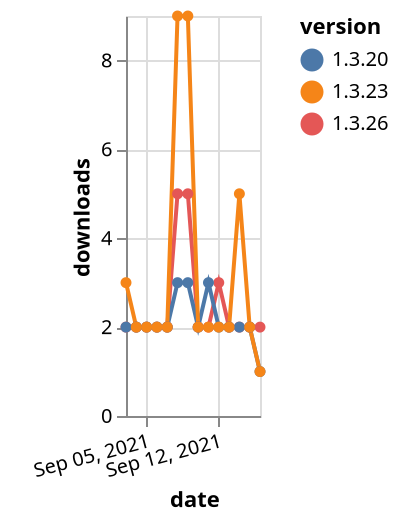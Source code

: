{"$schema": "https://vega.github.io/schema/vega-lite/v5.json", "description": "A simple bar chart with embedded data.", "data": {"values": [{"date": "2021-09-03", "total": 4285, "delta": 2, "version": "1.3.26"}, {"date": "2021-09-04", "total": 4287, "delta": 2, "version": "1.3.26"}, {"date": "2021-09-05", "total": 4289, "delta": 2, "version": "1.3.26"}, {"date": "2021-09-06", "total": 4291, "delta": 2, "version": "1.3.26"}, {"date": "2021-09-07", "total": 4293, "delta": 2, "version": "1.3.26"}, {"date": "2021-09-08", "total": 4298, "delta": 5, "version": "1.3.26"}, {"date": "2021-09-09", "total": 4303, "delta": 5, "version": "1.3.26"}, {"date": "2021-09-10", "total": 4305, "delta": 2, "version": "1.3.26"}, {"date": "2021-09-11", "total": 4307, "delta": 2, "version": "1.3.26"}, {"date": "2021-09-12", "total": 4310, "delta": 3, "version": "1.3.26"}, {"date": "2021-09-13", "total": 4312, "delta": 2, "version": "1.3.26"}, {"date": "2021-09-14", "total": 4314, "delta": 2, "version": "1.3.26"}, {"date": "2021-09-15", "total": 4316, "delta": 2, "version": "1.3.26"}, {"date": "2021-09-16", "total": 4318, "delta": 2, "version": "1.3.26"}, {"date": "2021-09-03", "total": 3349, "delta": 2, "version": "1.3.20"}, {"date": "2021-09-04", "total": 3351, "delta": 2, "version": "1.3.20"}, {"date": "2021-09-05", "total": 3353, "delta": 2, "version": "1.3.20"}, {"date": "2021-09-06", "total": 3355, "delta": 2, "version": "1.3.20"}, {"date": "2021-09-07", "total": 3357, "delta": 2, "version": "1.3.20"}, {"date": "2021-09-08", "total": 3360, "delta": 3, "version": "1.3.20"}, {"date": "2021-09-09", "total": 3363, "delta": 3, "version": "1.3.20"}, {"date": "2021-09-10", "total": 3365, "delta": 2, "version": "1.3.20"}, {"date": "2021-09-11", "total": 3368, "delta": 3, "version": "1.3.20"}, {"date": "2021-09-12", "total": 3370, "delta": 2, "version": "1.3.20"}, {"date": "2021-09-13", "total": 3372, "delta": 2, "version": "1.3.20"}, {"date": "2021-09-14", "total": 3374, "delta": 2, "version": "1.3.20"}, {"date": "2021-09-15", "total": 3376, "delta": 2, "version": "1.3.20"}, {"date": "2021-09-16", "total": 3377, "delta": 1, "version": "1.3.20"}, {"date": "2021-09-03", "total": 7296, "delta": 3, "version": "1.3.23"}, {"date": "2021-09-04", "total": 7298, "delta": 2, "version": "1.3.23"}, {"date": "2021-09-05", "total": 7300, "delta": 2, "version": "1.3.23"}, {"date": "2021-09-06", "total": 7302, "delta": 2, "version": "1.3.23"}, {"date": "2021-09-07", "total": 7304, "delta": 2, "version": "1.3.23"}, {"date": "2021-09-08", "total": 7313, "delta": 9, "version": "1.3.23"}, {"date": "2021-09-09", "total": 7322, "delta": 9, "version": "1.3.23"}, {"date": "2021-09-10", "total": 7324, "delta": 2, "version": "1.3.23"}, {"date": "2021-09-11", "total": 7326, "delta": 2, "version": "1.3.23"}, {"date": "2021-09-12", "total": 7328, "delta": 2, "version": "1.3.23"}, {"date": "2021-09-13", "total": 7330, "delta": 2, "version": "1.3.23"}, {"date": "2021-09-14", "total": 7335, "delta": 5, "version": "1.3.23"}, {"date": "2021-09-15", "total": 7337, "delta": 2, "version": "1.3.23"}, {"date": "2021-09-16", "total": 7338, "delta": 1, "version": "1.3.23"}]}, "width": "container", "mark": {"type": "line", "point": {"filled": true}}, "encoding": {"x": {"field": "date", "type": "temporal", "timeUnit": "yearmonthdate", "title": "date", "axis": {"labelAngle": -15}}, "y": {"field": "delta", "type": "quantitative", "title": "downloads"}, "color": {"field": "version", "type": "nominal"}, "tooltip": {"field": "delta"}}}